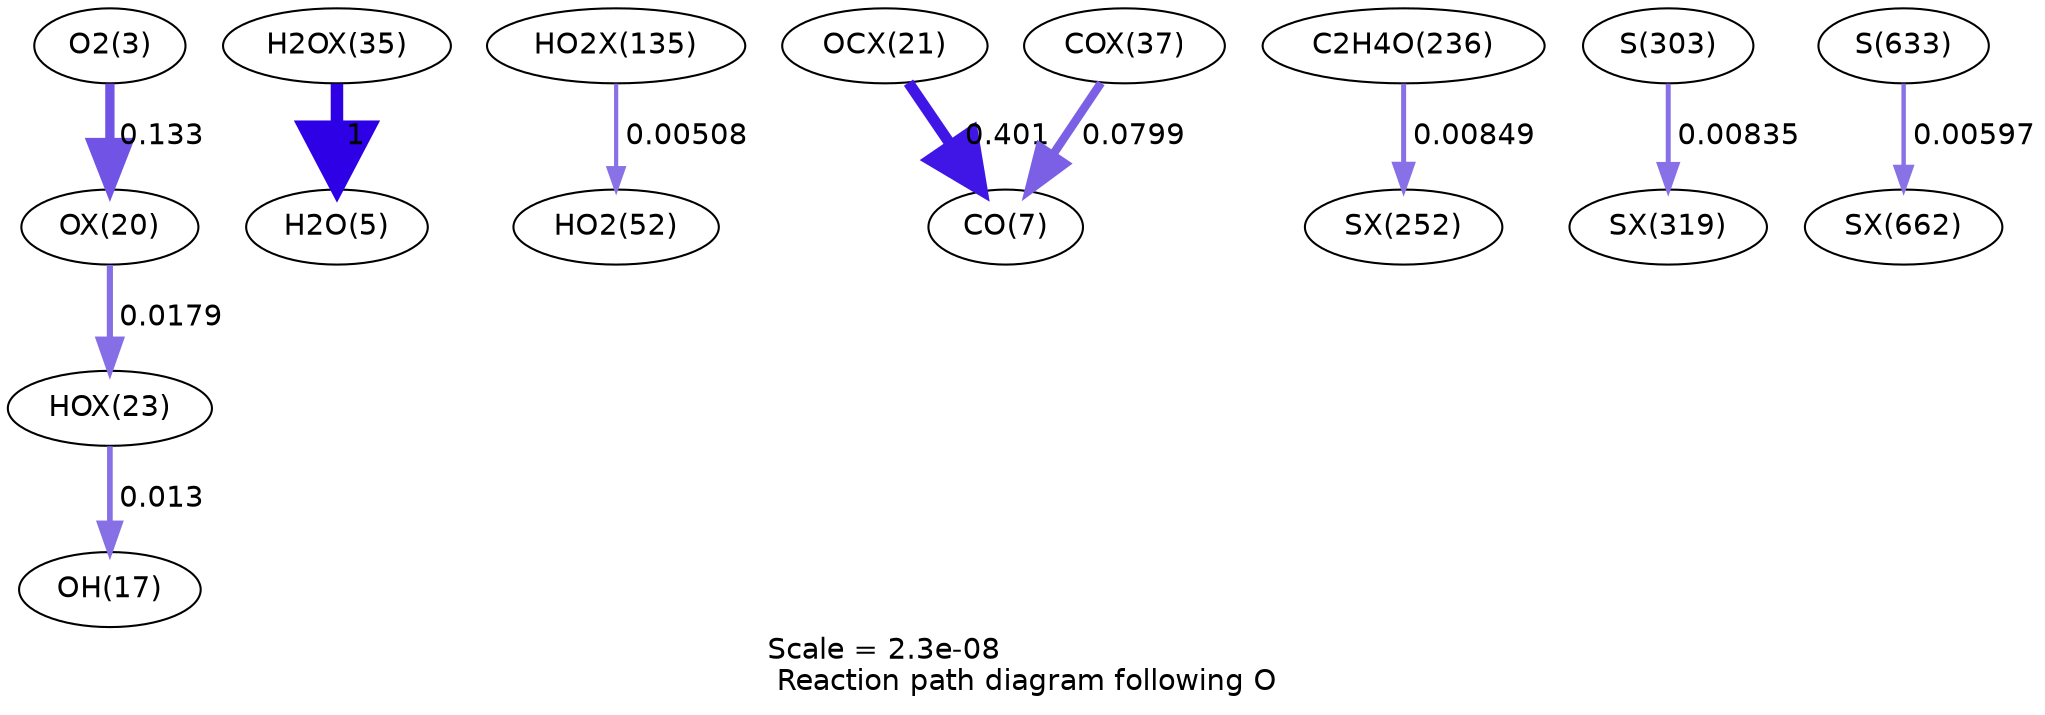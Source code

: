 digraph reaction_paths {
center=1;
s5 -> s38[fontname="Helvetica", penwidth=4.48, arrowsize=2.24, color="0.7, 0.633, 0.9"
, label=" 0.133"];
s38 -> s41[fontname="Helvetica", penwidth=2.96, arrowsize=1.48, color="0.7, 0.518, 0.9"
, label=" 0.0179"];
s41 -> s19[fontname="Helvetica", penwidth=2.72, arrowsize=1.36, color="0.7, 0.513, 0.9"
, label=" 0.013"];
s47 -> s7[fontname="Helvetica", penwidth=6, arrowsize=3, color="0.7, 1.5, 0.9"
, label=" 1"];
s61 -> s21[fontname="Helvetica", penwidth=2.01, arrowsize=1.01, color="0.7, 0.505, 0.9"
, label=" 0.00508"];
s39 -> s9[fontname="Helvetica", penwidth=5.31, arrowsize=2.65, color="0.7, 0.901, 0.9"
, label=" 0.401"];
s49 -> s9[fontname="Helvetica", penwidth=4.09, arrowsize=2.05, color="0.7, 0.58, 0.9"
, label=" 0.0799"];
s33 -> s72[fontname="Helvetica", penwidth=2.4, arrowsize=1.2, color="0.7, 0.508, 0.9"
, label=" 0.00849"];
s34 -> s75[fontname="Helvetica", penwidth=2.39, arrowsize=1.19, color="0.7, 0.508, 0.9"
, label=" 0.00835"];
s35 -> s90[fontname="Helvetica", penwidth=2.13, arrowsize=1.07, color="0.7, 0.506, 0.9"
, label=" 0.00597"];
s5 [ fontname="Helvetica", label="O2(3)"];
s7 [ fontname="Helvetica", label="H2O(5)"];
s9 [ fontname="Helvetica", label="CO(7)"];
s19 [ fontname="Helvetica", label="OH(17)"];
s21 [ fontname="Helvetica", label="HO2(52)"];
s33 [ fontname="Helvetica", label="C2H4O(236)"];
s34 [ fontname="Helvetica", label="S(303)"];
s35 [ fontname="Helvetica", label="S(633)"];
s38 [ fontname="Helvetica", label="OX(20)"];
s39 [ fontname="Helvetica", label="OCX(21)"];
s41 [ fontname="Helvetica", label="HOX(23)"];
s47 [ fontname="Helvetica", label="H2OX(35)"];
s49 [ fontname="Helvetica", label="COX(37)"];
s61 [ fontname="Helvetica", label="HO2X(135)"];
s72 [ fontname="Helvetica", label="SX(252)"];
s75 [ fontname="Helvetica", label="SX(319)"];
s90 [ fontname="Helvetica", label="SX(662)"];
 label = "Scale = 2.3e-08\l Reaction path diagram following O";
 fontname = "Helvetica";
}
